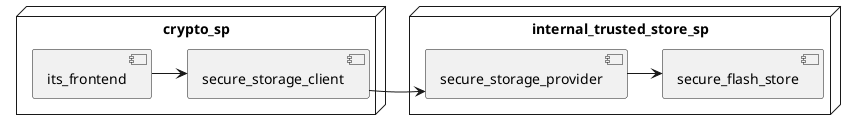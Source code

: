 '-------------------------------------------------------------------------------
' Copyright (c) 2021, Arm Limited and Contributors. All rights reserved.
'
' SPDX-License-Identifier: BSD-3-Clause
'
'-------------------------------------------------------------------------------

@startuml

node crypto_sp {
	[its_frontend] -> [secure_storage_client]
}

node internal_trusted_store_sp {
	[secure_storage_provider] -> [secure_flash_store]
}

[secure_storage_client] -> [secure_storage_provider]

@enduml
